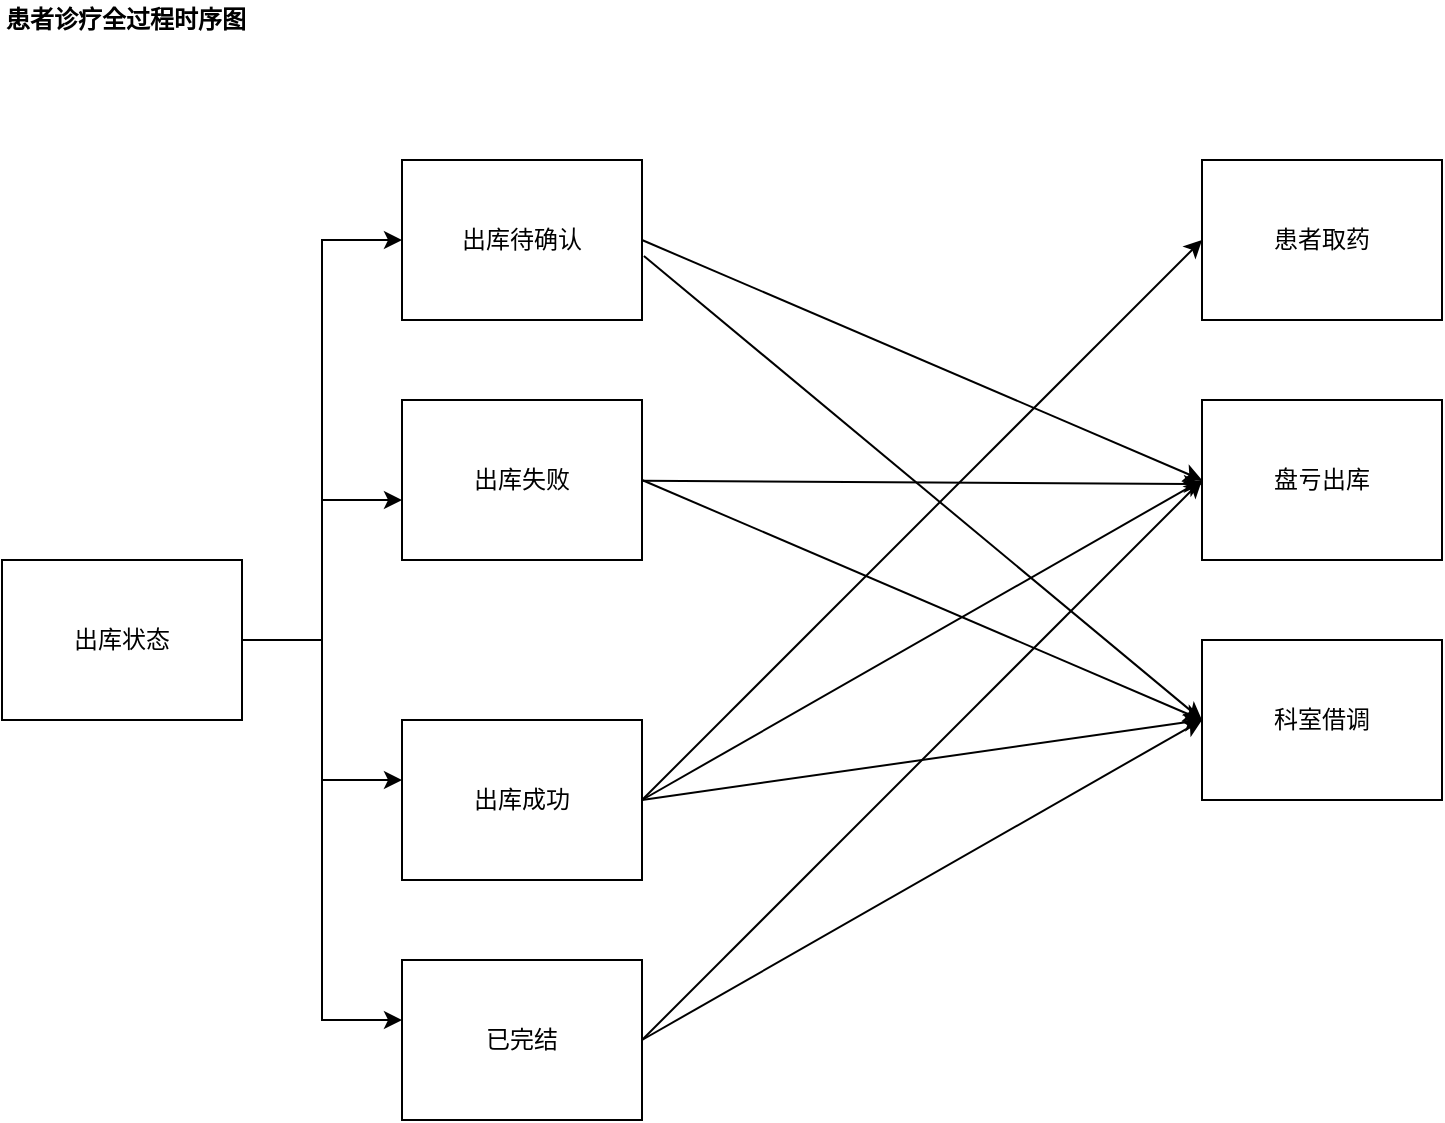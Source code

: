 <mxfile version="14.9.7" type="github">
  <diagram id="7ADZEoCv_N2pfUkhOmF2" name="diagrams1">
    <mxGraphModel dx="1422" dy="761" grid="1" gridSize="10" guides="1" tooltips="1" connect="1" arrows="1" fold="1" page="1" pageScale="1" pageWidth="1200" pageHeight="1920" math="0" shadow="0">
      <root>
        <mxCell id="0" />
        <mxCell id="1" parent="0" />
        <mxCell id="9xJmFpeAfpA-4xL1wxbp-1" value="&lt;b&gt;患者诊疗全过程时序图&lt;/b&gt;" style="text;html=1;strokeColor=none;fillColor=none;align=left;verticalAlign=middle;whiteSpace=wrap;rounded=0;" vertex="1" parent="1">
          <mxGeometry x="40" y="40" width="130" height="20" as="geometry" />
        </mxCell>
        <mxCell id="9xJmFpeAfpA-4xL1wxbp-70" value="" style="edgeStyle=orthogonalEdgeStyle;rounded=0;orthogonalLoop=1;jettySize=auto;html=1;entryX=0;entryY=0.5;entryDx=0;entryDy=0;" edge="1" source="9xJmFpeAfpA-4xL1wxbp-71" target="9xJmFpeAfpA-4xL1wxbp-72" parent="1">
          <mxGeometry relative="1" as="geometry" />
        </mxCell>
        <mxCell id="9xJmFpeAfpA-4xL1wxbp-74" value="" style="edgeStyle=orthogonalEdgeStyle;rounded=0;orthogonalLoop=1;jettySize=auto;html=1;" edge="1" parent="1" source="9xJmFpeAfpA-4xL1wxbp-71" target="9xJmFpeAfpA-4xL1wxbp-73">
          <mxGeometry relative="1" as="geometry">
            <Array as="points">
              <mxPoint x="200" y="360" />
              <mxPoint x="200" y="550" />
            </Array>
          </mxGeometry>
        </mxCell>
        <mxCell id="9xJmFpeAfpA-4xL1wxbp-77" value="" style="edgeStyle=orthogonalEdgeStyle;rounded=0;orthogonalLoop=1;jettySize=auto;html=1;" edge="1" parent="1" source="9xJmFpeAfpA-4xL1wxbp-71" target="9xJmFpeAfpA-4xL1wxbp-76">
          <mxGeometry relative="1" as="geometry">
            <Array as="points">
              <mxPoint x="200" y="360" />
              <mxPoint x="200" y="290" />
            </Array>
          </mxGeometry>
        </mxCell>
        <mxCell id="9xJmFpeAfpA-4xL1wxbp-79" value="" style="edgeStyle=orthogonalEdgeStyle;rounded=0;orthogonalLoop=1;jettySize=auto;html=1;" edge="1" parent="1" source="9xJmFpeAfpA-4xL1wxbp-71" target="9xJmFpeAfpA-4xL1wxbp-78">
          <mxGeometry relative="1" as="geometry">
            <Array as="points">
              <mxPoint x="200" y="360" />
              <mxPoint x="200" y="430" />
            </Array>
          </mxGeometry>
        </mxCell>
        <mxCell id="9xJmFpeAfpA-4xL1wxbp-71" value="出库状态" style="rounded=0;whiteSpace=wrap;html=1;" vertex="1" parent="1">
          <mxGeometry x="40" y="320" width="120" height="80" as="geometry" />
        </mxCell>
        <mxCell id="9xJmFpeAfpA-4xL1wxbp-72" value="出库待确认" style="rounded=0;whiteSpace=wrap;html=1;" vertex="1" parent="1">
          <mxGeometry x="240" y="120" width="120" height="80" as="geometry" />
        </mxCell>
        <mxCell id="9xJmFpeAfpA-4xL1wxbp-73" value="已完结" style="rounded=0;whiteSpace=wrap;html=1;" vertex="1" parent="1">
          <mxGeometry x="240" y="520" width="120" height="80" as="geometry" />
        </mxCell>
        <mxCell id="9xJmFpeAfpA-4xL1wxbp-76" value="出库失败" style="rounded=0;whiteSpace=wrap;html=1;" vertex="1" parent="1">
          <mxGeometry x="240" y="240" width="120" height="80" as="geometry" />
        </mxCell>
        <mxCell id="9xJmFpeAfpA-4xL1wxbp-78" value="出库成功" style="rounded=0;whiteSpace=wrap;html=1;" vertex="1" parent="1">
          <mxGeometry x="240" y="400" width="120" height="80" as="geometry" />
        </mxCell>
        <mxCell id="9xJmFpeAfpA-4xL1wxbp-80" value="患者取药" style="rounded=0;whiteSpace=wrap;html=1;" vertex="1" parent="1">
          <mxGeometry x="640" y="120" width="120" height="80" as="geometry" />
        </mxCell>
        <mxCell id="9xJmFpeAfpA-4xL1wxbp-81" value="盘亏出库" style="rounded=0;whiteSpace=wrap;html=1;" vertex="1" parent="1">
          <mxGeometry x="640" y="240" width="120" height="80" as="geometry" />
        </mxCell>
        <mxCell id="9xJmFpeAfpA-4xL1wxbp-82" value="科室借调" style="rounded=0;whiteSpace=wrap;html=1;" vertex="1" parent="1">
          <mxGeometry x="640" y="360" width="120" height="80" as="geometry" />
        </mxCell>
        <mxCell id="9xJmFpeAfpA-4xL1wxbp-83" value="" style="endArrow=classic;html=1;exitX=1;exitY=0.5;exitDx=0;exitDy=0;entryX=0;entryY=0.5;entryDx=0;entryDy=0;" edge="1" parent="1" source="9xJmFpeAfpA-4xL1wxbp-72" target="9xJmFpeAfpA-4xL1wxbp-81">
          <mxGeometry width="50" height="50" relative="1" as="geometry">
            <mxPoint x="490" y="370" as="sourcePoint" />
            <mxPoint x="540" y="320" as="targetPoint" />
          </mxGeometry>
        </mxCell>
        <mxCell id="9xJmFpeAfpA-4xL1wxbp-84" value="" style="endArrow=classic;html=1;exitX=1.008;exitY=0.6;exitDx=0;exitDy=0;entryX=0;entryY=0.5;entryDx=0;entryDy=0;exitPerimeter=0;" edge="1" parent="1" source="9xJmFpeAfpA-4xL1wxbp-72" target="9xJmFpeAfpA-4xL1wxbp-82">
          <mxGeometry width="50" height="50" relative="1" as="geometry">
            <mxPoint x="370" y="170" as="sourcePoint" />
            <mxPoint x="650" y="290" as="targetPoint" />
          </mxGeometry>
        </mxCell>
        <mxCell id="9xJmFpeAfpA-4xL1wxbp-85" value="" style="endArrow=classic;html=1;" edge="1" parent="1" source="9xJmFpeAfpA-4xL1wxbp-76">
          <mxGeometry width="50" height="50" relative="1" as="geometry">
            <mxPoint x="370" y="170" as="sourcePoint" />
            <mxPoint x="640" y="282" as="targetPoint" />
          </mxGeometry>
        </mxCell>
        <mxCell id="9xJmFpeAfpA-4xL1wxbp-86" value="" style="endArrow=classic;html=1;exitX=1;exitY=0.5;exitDx=0;exitDy=0;" edge="1" parent="1" source="9xJmFpeAfpA-4xL1wxbp-76">
          <mxGeometry width="50" height="50" relative="1" as="geometry">
            <mxPoint x="370" y="170" as="sourcePoint" />
            <mxPoint x="640" y="400" as="targetPoint" />
          </mxGeometry>
        </mxCell>
        <mxCell id="9xJmFpeAfpA-4xL1wxbp-87" value="" style="endArrow=classic;html=1;exitX=1;exitY=0.5;exitDx=0;exitDy=0;entryX=0;entryY=0.5;entryDx=0;entryDy=0;" edge="1" parent="1" source="9xJmFpeAfpA-4xL1wxbp-78" target="9xJmFpeAfpA-4xL1wxbp-80">
          <mxGeometry width="50" height="50" relative="1" as="geometry">
            <mxPoint x="370" y="170" as="sourcePoint" />
            <mxPoint x="650" y="290" as="targetPoint" />
          </mxGeometry>
        </mxCell>
        <mxCell id="9xJmFpeAfpA-4xL1wxbp-88" value="" style="endArrow=classic;html=1;exitX=1;exitY=0.5;exitDx=0;exitDy=0;entryX=0;entryY=0.5;entryDx=0;entryDy=0;" edge="1" parent="1" source="9xJmFpeAfpA-4xL1wxbp-78" target="9xJmFpeAfpA-4xL1wxbp-81">
          <mxGeometry width="50" height="50" relative="1" as="geometry">
            <mxPoint x="370" y="450" as="sourcePoint" />
            <mxPoint x="650" y="170" as="targetPoint" />
          </mxGeometry>
        </mxCell>
        <mxCell id="9xJmFpeAfpA-4xL1wxbp-89" value="" style="endArrow=classic;html=1;entryX=0;entryY=0.5;entryDx=0;entryDy=0;" edge="1" parent="1" target="9xJmFpeAfpA-4xL1wxbp-82">
          <mxGeometry width="50" height="50" relative="1" as="geometry">
            <mxPoint x="360" y="440" as="sourcePoint" />
            <mxPoint x="650" y="170" as="targetPoint" />
          </mxGeometry>
        </mxCell>
        <mxCell id="9xJmFpeAfpA-4xL1wxbp-90" value="" style="endArrow=classic;html=1;exitX=1;exitY=0.5;exitDx=0;exitDy=0;entryX=0;entryY=0.5;entryDx=0;entryDy=0;" edge="1" parent="1" source="9xJmFpeAfpA-4xL1wxbp-73" target="9xJmFpeAfpA-4xL1wxbp-82">
          <mxGeometry width="50" height="50" relative="1" as="geometry">
            <mxPoint x="370" y="450" as="sourcePoint" />
            <mxPoint x="650" y="170" as="targetPoint" />
          </mxGeometry>
        </mxCell>
        <mxCell id="9xJmFpeAfpA-4xL1wxbp-91" value="" style="endArrow=classic;html=1;exitX=1;exitY=0.5;exitDx=0;exitDy=0;entryX=0;entryY=0.5;entryDx=0;entryDy=0;" edge="1" parent="1" source="9xJmFpeAfpA-4xL1wxbp-73" target="9xJmFpeAfpA-4xL1wxbp-81">
          <mxGeometry width="50" height="50" relative="1" as="geometry">
            <mxPoint x="370" y="170" as="sourcePoint" />
            <mxPoint x="650" y="290" as="targetPoint" />
          </mxGeometry>
        </mxCell>
      </root>
    </mxGraphModel>
  </diagram>
</mxfile>
